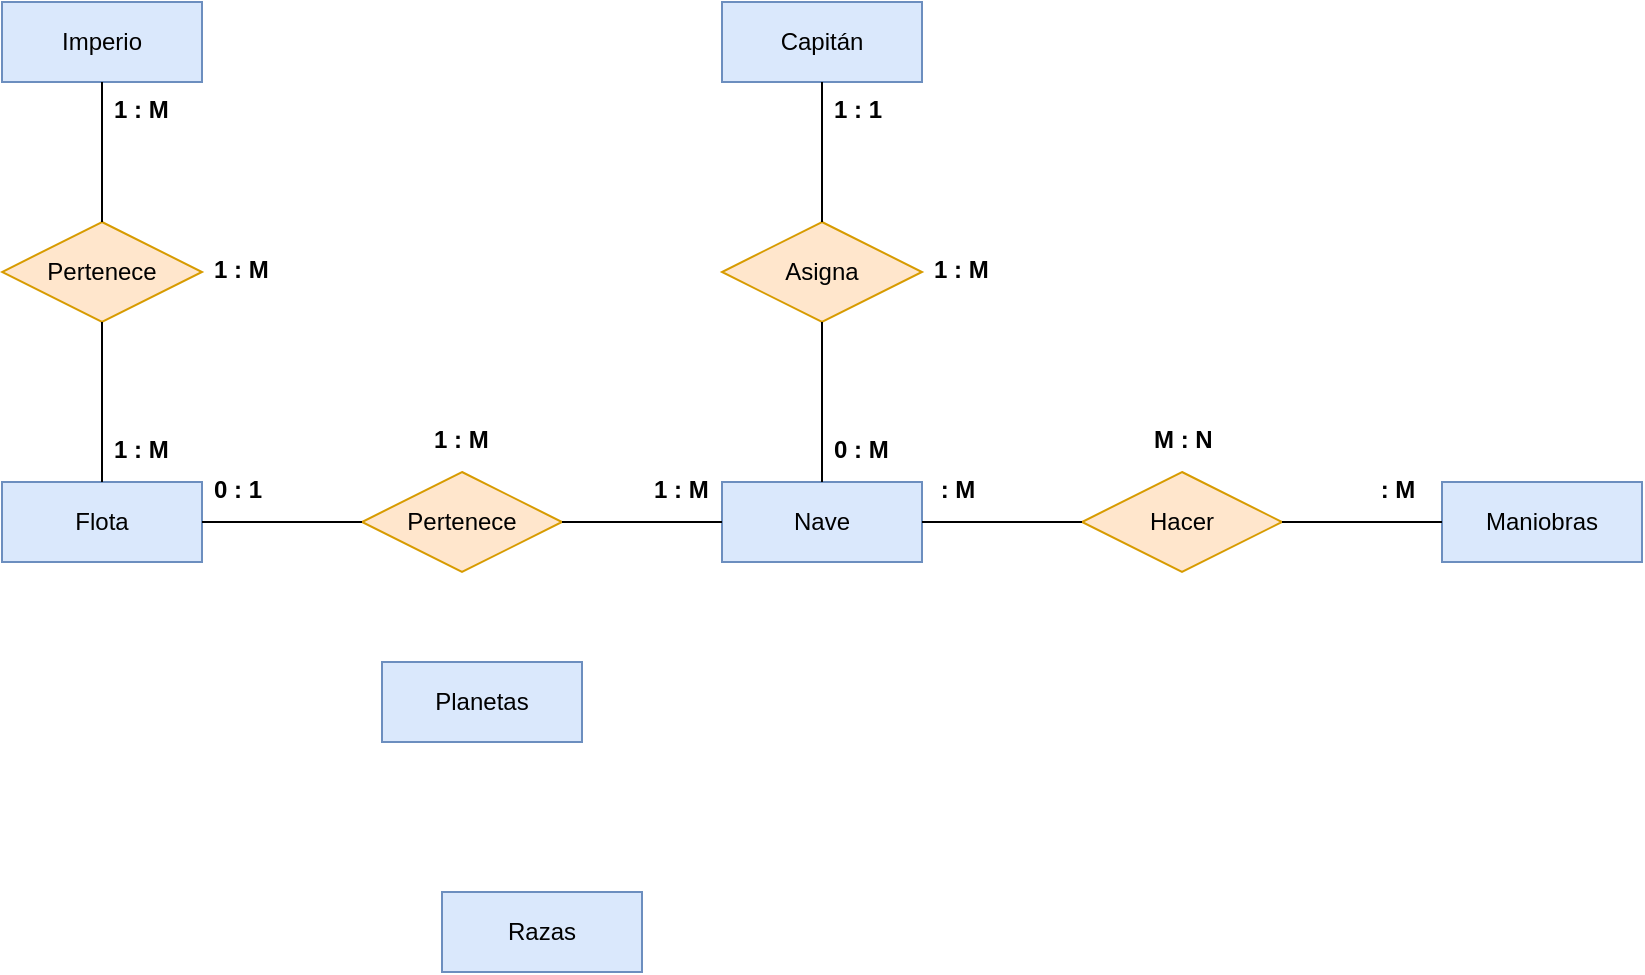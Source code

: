 <mxfile version="24.2.5" type="github">
  <diagram name="Página-1" id="hyANTCJ6QxDP82kSPv6y">
    <mxGraphModel dx="733" dy="464" grid="1" gridSize="10" guides="1" tooltips="1" connect="1" arrows="1" fold="1" page="1" pageScale="1" pageWidth="827" pageHeight="1169" math="0" shadow="0">
      <root>
        <mxCell id="0" />
        <mxCell id="1" parent="0" />
        <mxCell id="G2CFWQGddvWYVBsFgRBB-1" value="Imperio" style="whiteSpace=wrap;html=1;align=center;fillColor=#dae8fc;strokeColor=#6c8ebf;" vertex="1" parent="1">
          <mxGeometry x="40" y="120" width="100" height="40" as="geometry" />
        </mxCell>
        <mxCell id="G2CFWQGddvWYVBsFgRBB-2" value="Flota" style="whiteSpace=wrap;html=1;align=center;fillColor=#dae8fc;strokeColor=#6c8ebf;" vertex="1" parent="1">
          <mxGeometry x="40" y="360" width="100" height="40" as="geometry" />
        </mxCell>
        <mxCell id="G2CFWQGddvWYVBsFgRBB-4" value="Capitán" style="whiteSpace=wrap;html=1;align=center;fillColor=#dae8fc;strokeColor=#6c8ebf;" vertex="1" parent="1">
          <mxGeometry x="400" y="120" width="100" height="40" as="geometry" />
        </mxCell>
        <mxCell id="G2CFWQGddvWYVBsFgRBB-5" value="Maniobras" style="whiteSpace=wrap;html=1;align=center;fillColor=#dae8fc;strokeColor=#6c8ebf;" vertex="1" parent="1">
          <mxGeometry x="760" y="360" width="100" height="40" as="geometry" />
        </mxCell>
        <mxCell id="G2CFWQGddvWYVBsFgRBB-6" value="Planetas" style="whiteSpace=wrap;html=1;align=center;fillColor=#dae8fc;strokeColor=#6c8ebf;" vertex="1" parent="1">
          <mxGeometry x="230" y="450" width="100" height="40" as="geometry" />
        </mxCell>
        <mxCell id="G2CFWQGddvWYVBsFgRBB-7" value="Razas" style="whiteSpace=wrap;html=1;align=center;fillColor=#dae8fc;strokeColor=#6c8ebf;" vertex="1" parent="1">
          <mxGeometry x="260" y="565" width="100" height="40" as="geometry" />
        </mxCell>
        <mxCell id="G2CFWQGddvWYVBsFgRBB-8" value="Nave" style="whiteSpace=wrap;html=1;align=center;fillColor=#dae8fc;strokeColor=#6c8ebf;" vertex="1" parent="1">
          <mxGeometry x="400" y="360" width="100" height="40" as="geometry" />
        </mxCell>
        <mxCell id="G2CFWQGddvWYVBsFgRBB-9" value="Pertenece" style="shape=rhombus;perimeter=rhombusPerimeter;whiteSpace=wrap;html=1;align=center;fillColor=#ffe6cc;strokeColor=#d79b00;" vertex="1" parent="1">
          <mxGeometry x="220" y="355" width="100" height="50" as="geometry" />
        </mxCell>
        <mxCell id="G2CFWQGddvWYVBsFgRBB-24" value="" style="endArrow=none;html=1;rounded=0;" edge="1" parent="1" source="G2CFWQGddvWYVBsFgRBB-2" target="G2CFWQGddvWYVBsFgRBB-9">
          <mxGeometry relative="1" as="geometry">
            <mxPoint x="240" y="420" as="sourcePoint" />
            <mxPoint x="400" y="420" as="targetPoint" />
          </mxGeometry>
        </mxCell>
        <mxCell id="G2CFWQGddvWYVBsFgRBB-26" value="" style="endArrow=none;html=1;rounded=0;" edge="1" parent="1" source="G2CFWQGddvWYVBsFgRBB-9" target="G2CFWQGddvWYVBsFgRBB-8">
          <mxGeometry relative="1" as="geometry">
            <mxPoint x="210" y="490" as="sourcePoint" />
            <mxPoint x="370" y="490" as="targetPoint" />
          </mxGeometry>
        </mxCell>
        <mxCell id="G2CFWQGddvWYVBsFgRBB-27" value="1 : M" style="text;strokeColor=none;fillColor=none;spacingLeft=4;spacingRight=4;overflow=hidden;rotatable=0;points=[[0,0.5],[1,0.5]];portConstraint=eastwest;fontSize=12;whiteSpace=wrap;html=1;fontStyle=1" vertex="1" parent="1">
          <mxGeometry x="250" y="325" width="40" height="30" as="geometry" />
        </mxCell>
        <mxCell id="G2CFWQGddvWYVBsFgRBB-28" value="1 : M" style="text;strokeColor=none;fillColor=none;spacingLeft=4;spacingRight=4;overflow=hidden;rotatable=0;points=[[0,0.5],[1,0.5]];portConstraint=eastwest;fontSize=12;whiteSpace=wrap;html=1;fontStyle=1" vertex="1" parent="1">
          <mxGeometry x="360" y="350" width="40" height="30" as="geometry" />
        </mxCell>
        <mxCell id="G2CFWQGddvWYVBsFgRBB-29" value="0 : 1" style="text;strokeColor=none;fillColor=none;spacingLeft=4;spacingRight=4;overflow=hidden;rotatable=0;points=[[0,0.5],[1,0.5]];portConstraint=eastwest;fontSize=12;whiteSpace=wrap;html=1;fontStyle=1" vertex="1" parent="1">
          <mxGeometry x="140" y="350" width="40" height="30" as="geometry" />
        </mxCell>
        <mxCell id="G2CFWQGddvWYVBsFgRBB-30" value="Pertenece" style="shape=rhombus;perimeter=rhombusPerimeter;whiteSpace=wrap;html=1;align=center;fillColor=#ffe6cc;strokeColor=#d79b00;" vertex="1" parent="1">
          <mxGeometry x="40" y="230" width="100" height="50" as="geometry" />
        </mxCell>
        <mxCell id="G2CFWQGddvWYVBsFgRBB-31" value="" style="endArrow=none;html=1;rounded=0;" edge="1" parent="1" source="G2CFWQGddvWYVBsFgRBB-2" target="G2CFWQGddvWYVBsFgRBB-30">
          <mxGeometry relative="1" as="geometry">
            <mxPoint x="120" y="530" as="sourcePoint" />
            <mxPoint x="280" y="530" as="targetPoint" />
          </mxGeometry>
        </mxCell>
        <mxCell id="G2CFWQGddvWYVBsFgRBB-33" value="" style="endArrow=none;html=1;rounded=0;" edge="1" parent="1" source="G2CFWQGddvWYVBsFgRBB-30" target="G2CFWQGddvWYVBsFgRBB-1">
          <mxGeometry relative="1" as="geometry">
            <mxPoint x="120" y="530" as="sourcePoint" />
            <mxPoint x="280" y="530" as="targetPoint" />
          </mxGeometry>
        </mxCell>
        <mxCell id="G2CFWQGddvWYVBsFgRBB-34" style="edgeStyle=orthogonalEdgeStyle;rounded=0;orthogonalLoop=1;jettySize=auto;html=1;exitX=0.5;exitY=1;exitDx=0;exitDy=0;" edge="1" parent="1" source="G2CFWQGddvWYVBsFgRBB-5" target="G2CFWQGddvWYVBsFgRBB-5">
          <mxGeometry relative="1" as="geometry" />
        </mxCell>
        <mxCell id="G2CFWQGddvWYVBsFgRBB-35" value="1 : M" style="text;strokeColor=none;fillColor=none;spacingLeft=4;spacingRight=4;overflow=hidden;rotatable=0;points=[[0,0.5],[1,0.5]];portConstraint=eastwest;fontSize=12;whiteSpace=wrap;html=1;fontStyle=1" vertex="1" parent="1">
          <mxGeometry x="140" y="240" width="40" height="30" as="geometry" />
        </mxCell>
        <mxCell id="G2CFWQGddvWYVBsFgRBB-36" value="1 : M" style="text;strokeColor=none;fillColor=none;spacingLeft=4;spacingRight=4;overflow=hidden;rotatable=0;points=[[0,0.5],[1,0.5]];portConstraint=eastwest;fontSize=12;whiteSpace=wrap;html=1;fontStyle=1" vertex="1" parent="1">
          <mxGeometry x="90" y="330" width="40" height="30" as="geometry" />
        </mxCell>
        <mxCell id="G2CFWQGddvWYVBsFgRBB-37" value="1 : M" style="text;strokeColor=none;fillColor=none;spacingLeft=4;spacingRight=4;overflow=hidden;rotatable=0;points=[[0,0.5],[1,0.5]];portConstraint=eastwest;fontSize=12;whiteSpace=wrap;html=1;fontStyle=1" vertex="1" parent="1">
          <mxGeometry x="90" y="160" width="40" height="30" as="geometry" />
        </mxCell>
        <mxCell id="G2CFWQGddvWYVBsFgRBB-38" value="Asigna" style="shape=rhombus;perimeter=rhombusPerimeter;whiteSpace=wrap;html=1;align=center;fillColor=#ffe6cc;strokeColor=#d79b00;" vertex="1" parent="1">
          <mxGeometry x="400" y="230" width="100" height="50" as="geometry" />
        </mxCell>
        <mxCell id="G2CFWQGddvWYVBsFgRBB-39" value="" style="endArrow=none;html=1;rounded=0;" edge="1" parent="1" source="G2CFWQGddvWYVBsFgRBB-4" target="G2CFWQGddvWYVBsFgRBB-38">
          <mxGeometry relative="1" as="geometry">
            <mxPoint x="230" y="220" as="sourcePoint" />
            <mxPoint x="390" y="220" as="targetPoint" />
          </mxGeometry>
        </mxCell>
        <mxCell id="G2CFWQGddvWYVBsFgRBB-40" value="" style="endArrow=none;html=1;rounded=0;" edge="1" parent="1" source="G2CFWQGddvWYVBsFgRBB-8" target="G2CFWQGddvWYVBsFgRBB-38">
          <mxGeometry relative="1" as="geometry">
            <mxPoint x="230" y="220" as="sourcePoint" />
            <mxPoint x="390" y="220" as="targetPoint" />
          </mxGeometry>
        </mxCell>
        <mxCell id="G2CFWQGddvWYVBsFgRBB-41" value="1 : M" style="text;strokeColor=none;fillColor=none;spacingLeft=4;spacingRight=4;overflow=hidden;rotatable=0;points=[[0,0.5],[1,0.5]];portConstraint=eastwest;fontSize=12;whiteSpace=wrap;html=1;fontStyle=1" vertex="1" parent="1">
          <mxGeometry x="500" y="240" width="40" height="30" as="geometry" />
        </mxCell>
        <mxCell id="G2CFWQGddvWYVBsFgRBB-42" value="0 : M" style="text;strokeColor=none;fillColor=none;spacingLeft=4;spacingRight=4;overflow=hidden;rotatable=0;points=[[0,0.5],[1,0.5]];portConstraint=eastwest;fontSize=12;whiteSpace=wrap;html=1;fontStyle=1" vertex="1" parent="1">
          <mxGeometry x="450" y="330" width="40" height="30" as="geometry" />
        </mxCell>
        <mxCell id="G2CFWQGddvWYVBsFgRBB-43" value="1 : 1" style="text;strokeColor=none;fillColor=none;spacingLeft=4;spacingRight=4;overflow=hidden;rotatable=0;points=[[0,0.5],[1,0.5]];portConstraint=eastwest;fontSize=12;whiteSpace=wrap;html=1;fontStyle=1" vertex="1" parent="1">
          <mxGeometry x="450" y="160" width="40" height="30" as="geometry" />
        </mxCell>
        <mxCell id="G2CFWQGddvWYVBsFgRBB-44" value="Hacer" style="shape=rhombus;perimeter=rhombusPerimeter;whiteSpace=wrap;html=1;align=center;fillColor=#ffe6cc;strokeColor=#d79b00;" vertex="1" parent="1">
          <mxGeometry x="580" y="355" width="100" height="50" as="geometry" />
        </mxCell>
        <mxCell id="G2CFWQGddvWYVBsFgRBB-46" value="" style="endArrow=none;html=1;rounded=0;" edge="1" parent="1" source="G2CFWQGddvWYVBsFgRBB-8" target="G2CFWQGddvWYVBsFgRBB-44">
          <mxGeometry relative="1" as="geometry">
            <mxPoint x="510" y="330" as="sourcePoint" />
            <mxPoint x="670" y="330" as="targetPoint" />
          </mxGeometry>
        </mxCell>
        <mxCell id="G2CFWQGddvWYVBsFgRBB-47" value="" style="endArrow=none;html=1;rounded=0;" edge="1" parent="1" source="G2CFWQGddvWYVBsFgRBB-44" target="G2CFWQGddvWYVBsFgRBB-5">
          <mxGeometry relative="1" as="geometry">
            <mxPoint x="510" y="330" as="sourcePoint" />
            <mxPoint x="670" y="330" as="targetPoint" />
          </mxGeometry>
        </mxCell>
        <mxCell id="G2CFWQGddvWYVBsFgRBB-48" value="M : N" style="text;strokeColor=none;fillColor=none;spacingLeft=4;spacingRight=4;overflow=hidden;rotatable=0;points=[[0,0.5],[1,0.5]];portConstraint=eastwest;fontSize=12;whiteSpace=wrap;html=1;fontStyle=1" vertex="1" parent="1">
          <mxGeometry x="610" y="325" width="40" height="30" as="geometry" />
        </mxCell>
        <mxCell id="G2CFWQGddvWYVBsFgRBB-49" value="&amp;nbsp;: M" style="text;strokeColor=none;fillColor=none;spacingLeft=4;spacingRight=4;overflow=hidden;rotatable=0;points=[[0,0.5],[1,0.5]];portConstraint=eastwest;fontSize=12;whiteSpace=wrap;html=1;fontStyle=1" vertex="1" parent="1">
          <mxGeometry x="720" y="350" width="40" height="30" as="geometry" />
        </mxCell>
        <mxCell id="G2CFWQGddvWYVBsFgRBB-50" value="&amp;nbsp;: M" style="text;strokeColor=none;fillColor=none;spacingLeft=4;spacingRight=4;overflow=hidden;rotatable=0;points=[[0,0.5],[1,0.5]];portConstraint=eastwest;fontSize=12;whiteSpace=wrap;html=1;fontStyle=1" vertex="1" parent="1">
          <mxGeometry x="500" y="350" width="40" height="30" as="geometry" />
        </mxCell>
      </root>
    </mxGraphModel>
  </diagram>
</mxfile>
